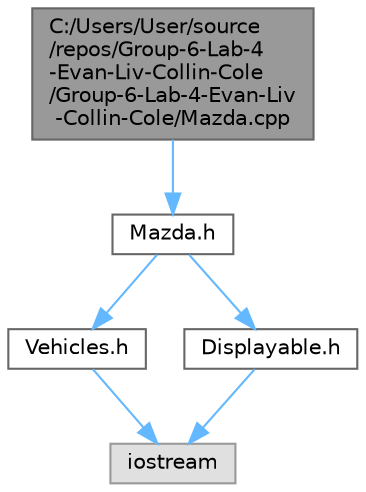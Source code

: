 digraph "C:/Users/User/source/repos/Group-6-Lab-4-Evan-Liv-Collin-Cole/Group-6-Lab-4-Evan-Liv-Collin-Cole/Mazda.cpp"
{
 // LATEX_PDF_SIZE
  bgcolor="transparent";
  edge [fontname=Helvetica,fontsize=10,labelfontname=Helvetica,labelfontsize=10];
  node [fontname=Helvetica,fontsize=10,shape=box,height=0.2,width=0.4];
  Node1 [id="Node000001",label="C:/Users/User/source\l/repos/Group-6-Lab-4\l-Evan-Liv-Collin-Cole\l/Group-6-Lab-4-Evan-Liv\l-Collin-Cole/Mazda.cpp",height=0.2,width=0.4,color="gray40", fillcolor="grey60", style="filled", fontcolor="black",tooltip=" "];
  Node1 -> Node2 [id="edge6_Node000001_Node000002",color="steelblue1",style="solid",tooltip=" "];
  Node2 [id="Node000002",label="Mazda.h",height=0.2,width=0.4,color="grey40", fillcolor="white", style="filled",URL="$_mazda_8h.html",tooltip="Header file defining the Mazda interface."];
  Node2 -> Node3 [id="edge7_Node000002_Node000003",color="steelblue1",style="solid",tooltip=" "];
  Node3 [id="Node000003",label="Vehicles.h",height=0.2,width=0.4,color="grey40", fillcolor="white", style="filled",URL="$_vehicles_8h.html",tooltip="Header file defining the Vehicle interface and related functions."];
  Node3 -> Node4 [id="edge8_Node000003_Node000004",color="steelblue1",style="solid",tooltip=" "];
  Node4 [id="Node000004",label="iostream",height=0.2,width=0.4,color="grey60", fillcolor="#E0E0E0", style="filled",tooltip=" "];
  Node2 -> Node5 [id="edge9_Node000002_Node000005",color="steelblue1",style="solid",tooltip=" "];
  Node5 [id="Node000005",label="Displayable.h",height=0.2,width=0.4,color="grey40", fillcolor="white", style="filled",URL="$_displayable_8h.html",tooltip="Header file defining the Displayable interface and related functions."];
  Node5 -> Node4 [id="edge10_Node000005_Node000004",color="steelblue1",style="solid",tooltip=" "];
}
